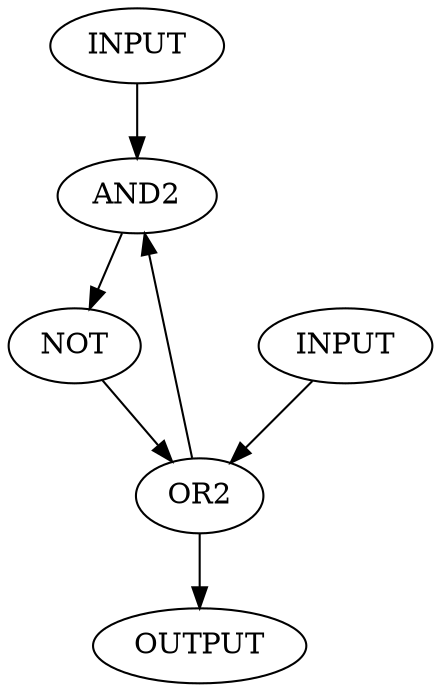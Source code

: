 
digraph test {

I1 [label = "INPUT"];
I2 [label = "INPUT"];

MY_AND [label = "AND2" ];
MY_NOT [label = "NOT" ];
MY_OR [label = "OR2" ];

O [label = "OUTPUT"];

I1 -> MY_AND -> MY_NOT;
MY_OR -> MY_AND;
I2-> MY_OR -> O;


MY_NOT-> MY_OR;


}
